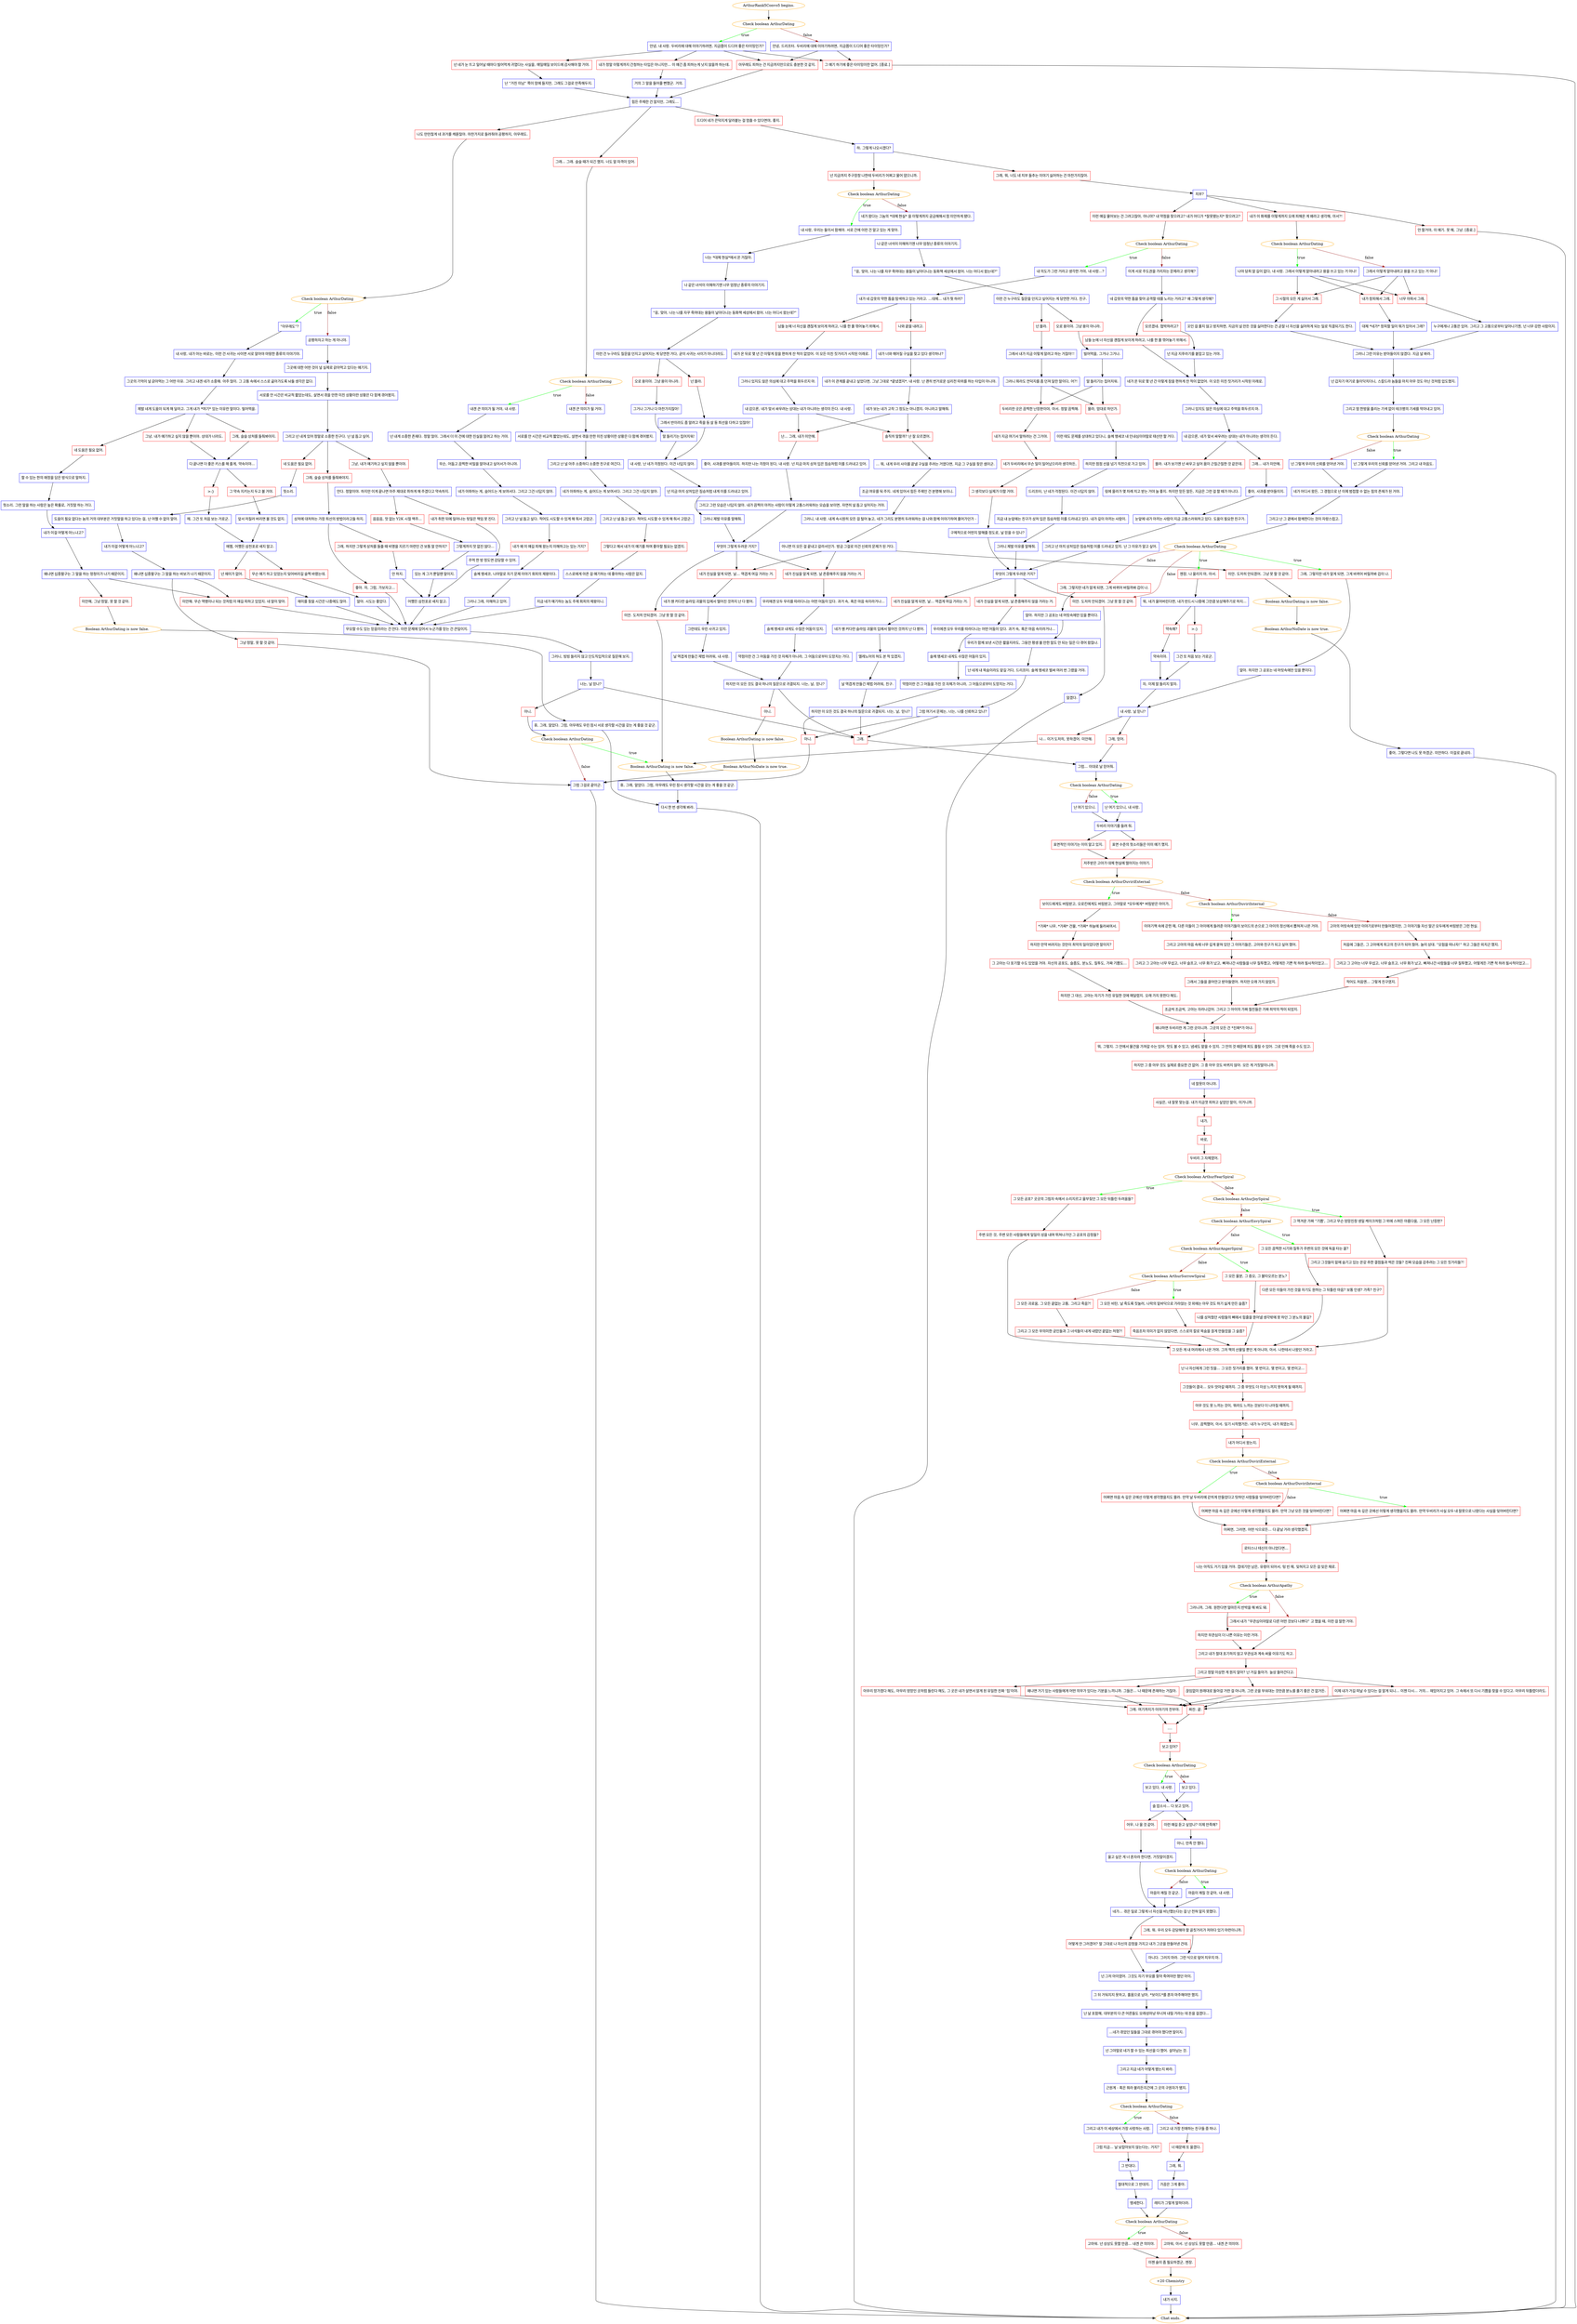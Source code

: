 digraph {
	"ArthurRank5Convo5 begins." [color=orange];
		"ArthurRank5Convo5 begins." -> j4106800456;
	j4106800456 [label="Check boolean ArthurDating",color=orange];
		j4106800456 -> j2489199652 [label=true,color=green];
		j4106800456 -> j3402336561 [label=false,color=brown];
	j2489199652 [label="안녕, 내 사랑. 두비리에 대해 이야기하려면, 지금쯤이 드디어 좋은 타이밍인가?",shape=box,color=blue];
		j2489199652 -> j1679583271;
		j2489199652 -> j1167940117;
		j2489199652 -> j674295606;
		j2489199652 -> j2979819892;
	j3402336561 [label="안녕, 드리프터. 두비리에 대해 이야기하려면, 지금쯤이 드디어 좋은 타이밍인가?",shape=box,color=blue];
		j3402336561 -> j674295606;
		j3402336561 -> j2979819892;
	j1679583271 [label="넌 네가 눈 뜨고 일어날 때마다 빌어먹게 귀엽다는 사실을, 매일매일 보이드에 감사해야 할 거야.",shape=box,color=red];
		j1679583271 -> j1053087966;
	j1167940117 [label="내가 정말 이렇게까지 간청하는 타입은 아니지만... 이 얘긴 좀 피하는게 낫지 않을까 하는데.",shape=box,color=red];
		j1167940117 -> j650954020;
	j674295606 [label="아무래도 피하는 건 지금까지만으로도 충분한 것 같지.",shape=box,color=red];
		j674295606 -> j137416999;
	j2979819892 [label="그 얘기 하기에 좋은 타이밍이란 없어. [종료.]",shape=box,color=red];
		j2979819892 -> "Chat ends.";
	j1053087966 [label="난 \"거친 미남\" 쪽이 맘에 들지만, 그래도 그걸로 만족해두지.",shape=box,color=blue];
		j1053087966 -> j137416999;
	j650954020 [label="거의 그 말을 들어줄 뻔했군. 거의.",shape=box,color=blue];
		j650954020 -> j137416999;
	j137416999 [label="힘든 주제란 건 알지만, 그래도...",shape=box,color=blue];
		j137416999 -> j2750066683;
		j137416999 -> j2474600206;
		j137416999 -> j1713809047;
	"Chat ends." [color=orange];
	j2750066683 [label="그래... 그래. 슬슬 때가 되긴 했지. 너도 알 자격이 있어.",shape=box,color=red];
		j2750066683 -> j813636759;
	j2474600206 [label="나도 만만찮게 네 과거를 캐묻잖아. 마찬가지로 들려줘야 공평하지, 아무래도.",shape=box,color=red];
		j2474600206 -> j2816300089;
	j1713809047 [label="드디어 네가 끈덕지게 달라붙는 걸 멈출 수 있다면야, 좋지.",shape=box,color=red];
		j1713809047 -> j2828569774;
	j813636759 [label="Check boolean ArthurDating",color=orange];
		j813636759 -> j1451646685 [label=true,color=green];
		j813636759 -> j1683630779 [label=false,color=brown];
	j2816300089 [label="Check boolean ArthurDating",color=orange];
		j2816300089 -> j2532670930 [label=true,color=green];
		j2816300089 -> j3382348327 [label=false,color=brown];
	j2828569774 [label="하. 그렇게 나오시겠다?",shape=box,color=blue];
		j2828569774 -> j4093667675;
		j2828569774 -> j3534849456;
	j1451646685 [label="내겐 큰 의미가 될 거야, 내 사랑.",shape=box,color=blue];
		j1451646685 -> j3931471864;
	j1683630779 [label="내겐 큰 의미가 될 거야.",shape=box,color=blue];
		j1683630779 -> j3411496839;
	j2532670930 [label="\"아무래도\"?",shape=box,color=blue];
		j2532670930 -> j1682741047;
	j3382348327 [label="공평하자고 하는 게 아니야.",shape=box,color=blue];
		j3382348327 -> j1108877482;
	j4093667675 [label="넌 지금까지 주구장창 나한테 두비리가 어쩌고 물어 댔으니까.",shape=box,color=red];
		j4093667675 -> j4256743418;
	j3534849456 [label="그래, 뭐, 너도 네 치부 들추는 이야기 싫어하는 건 마찬가지잖아.",shape=box,color=red];
		j3534849456 -> j4023940899;
	j3931471864 [label="넌 내게 소중한 존재다. 정말 많이. 그래서 더 이 건에 대한 진실을 알려고 하는 거야.",shape=box,color=blue];
		j3931471864 -> j4018638980;
	j3411496839 [label="서로를 안 시간은 비교적 짧았는데도, 살면서 겪을 만한 미친 상황이란 상황은 다 함께 겪어봤지.",shape=box,color=blue];
		j3411496839 -> j3716772780;
	j1682741047 [label="내 사랑, 내가 아는 바로는, 이런 건 사귀는 사이면 서로 알아야 마땅한 종류의 이야기야.",shape=box,color=blue];
		j1682741047 -> j53303999;
	j1108877482 [label="그곳에 대한 어떤 것이 널 실제로 갉아먹고 있다는 얘기지.",shape=box,color=blue];
		j1108877482 -> j3560014821;
	j4256743418 [label="Check boolean ArthurDating",color=orange];
		j4256743418 -> j413747857 [label=true,color=green];
		j4256743418 -> j129161738 [label=false,color=brown];
	j4023940899 [label="치부?",shape=box,color=blue];
		j4023940899 -> j3407728509;
		j4023940899 -> j1276856106;
		j4023940899 -> j1914401944;
	j4018638980 [label="무슨, 어둡고 끔찍한 비밀을 알아내고 싶어서가 아니야.",shape=box,color=blue];
		j4018638980 -> j3748981363;
	j3716772780 [label="그리고 난 널 아주 소중하디 소중한 친구로 여긴다.",shape=box,color=blue];
		j3716772780 -> j3210530388;
	j53303999 [label="그곳의 기억이 널 갉아먹는 그 어떤 이유. 그리고 내겐 네가 소중해. 아주 많이. 그 고통 속에서 스스로 곪아가도록 놔둘 생각은 없다.",shape=box,color=blue];
		j53303999 -> j2059577854;
	j3560014821 [label="서로를 안 시간은 비교적 짧았는데도, 살면서 겪을 만한 미친 상황이란 상황은 다 함께 겪어봤지.",shape=box,color=blue];
		j3560014821 -> j2687883934;
	j413747857 [label="내 사랑, 우리는 둘이서 함께야. 서로 간에 이런 건 알고 있는 게 맞아.",shape=box,color=blue];
		j413747857 -> j1347660295;
	j129161738 [label="네가 왔다는 그놈의 *대체 현실* 을 이렇게까지 궁금해해서 참 미안하게 됐다.",shape=box,color=blue];
		j129161738 -> j3793746806;
	j3407728509 [label="이런 얘길 물어보는 건 그려고잖아, 아니야? 내 약점을 찾으려고? 내가 어디가 *잘못됐는지* 찾으려고?",shape=box,color=red];
		j3407728509 -> j1328464596;
	j1276856106 [label="내가 이 화제를 이렇게까지 오래 피해온 게 왜라고 생각해, 아서?!",shape=box,color=red];
		j1276856106 -> j681698609;
	j1914401944 [label="안 할거야, 이 얘기. 못 해, 그냥. [종료.]",shape=box,color=red];
		j1914401944 -> "Chat ends.";
	j3748981363 [label="네가 아파하는 게, 숨어드는 게 보여서다. 그리고 그건 너답지 않아.",shape=box,color=blue];
		j3748981363 -> j1041505571;
	j3210530388 [label="네가 아파하는 게, 숨어드는 게 보여서다. 그리고 그건 너답지 않아.",shape=box,color=blue];
		j3210530388 -> j1561865452;
	j2059577854 [label="제발 네게 도움이 되게 해 달라고. 그게 내가 *여기* 있는 이유란 말이다. 빌어먹을.",shape=box,color=blue];
		j2059577854 -> j3874398571;
		j2059577854 -> j1796903508;
		j2059577854 -> j1516327853;
	j2687883934 [label="그리고 넌 내게 있어 정말로 소중한 친구다. 난 널 돕고 싶어.",shape=box,color=blue];
		j2687883934 -> j2112513375;
		j2687883934 -> j2336705116;
		j2687883934 -> j2830203417;
	j1347660295 [label="너는 *대체 현실*에서 온 거잖아.",shape=box,color=blue];
		j1347660295 -> j1139795081;
	j3793746806 [label="나 같은 녀석이 이해하기엔 너무 엄청난 종류의 이야기지.",shape=box,color=blue];
		j3793746806 -> j280126508;
	j1328464596 [label="Check boolean ArthurDating",color=orange];
		j1328464596 -> j3726020506 [label=true,color=green];
		j1328464596 -> j3211465765 [label=false,color=brown];
	j681698609 [label="Check boolean ArthurDating",color=orange];
		j681698609 -> j489312470 [label=true,color=green];
		j681698609 -> j400489534 [label=false,color=brown];
	j1041505571 [label="그리고 난 널 돕고 싶다. 적어도 시도할 수 있게 해 줘서 고맙군.",shape=box,color=blue];
		j1041505571 -> j3280323844;
	j1561865452 [label="그리고 난 널 돕고 싶다. 적어도 시도할 수 있게 해 줘서 고맙군.",shape=box,color=blue];
		j1561865452 -> j2697141201;
	j3874398571 [label="네 도움은 필요 없어.",shape=box,color=red];
		j3874398571 -> j3953500440;
	j1796903508 [label="그냥, 내가 얘기하고 싶지 않을 뿐이야. 상대가 너라도.",shape=box,color=red];
		j1796903508 -> j2699779230;
	j1516327853 [label="그래, 슬슬 상처를 들춰봐야지.",shape=box,color=red];
		j1516327853 -> j2699779230;
	j2112513375 [label="그냥, 내가 얘기하고 싶지 않을 뿐이야.",shape=box,color=red];
		j2112513375 -> j534223176;
	j2336705116 [label="그래, 슬슬 상처를 들춰봐야지.",shape=box,color=red];
		j2336705116 -> j845589616;
	j2830203417 [label="네 도움은 필요 없어.",shape=box,color=red];
		j2830203417 -> j137232747;
	j1139795081 [label="나 같은 녀석이 이해하기엔 너무 엄청난 종류의 이야기지.",shape=box,color=blue];
		j1139795081 -> j2039058788;
	j280126508 [label="\"응, 맞아, 나는 나를 자꾸 죽여대는 용들이 날아다니는 동화책 세상에서 왔어. 너는 어디서 왔는데?\"",shape=box,color=blue];
		j280126508 -> j367324372;
	j3726020506 [label="내 의도가 그런 거라고 생각한 거야, 내 사랑...?",shape=box,color=blue];
		j3726020506 -> j3915868476;
	j3211465765 [label="이게 서로 주도권을 가리자는 문제라고 생각해?",shape=box,color=blue];
		j3211465765 -> j3826826322;
	j489312470 [label="나야 당최 알 길이 없다, 내 사랑. 그래서 이렇게 알아내려고 용을 쓰고 있는 거 아냐!",shape=box,color=blue];
		j489312470 -> j135671717;
		j489312470 -> j2797438394;
		j489312470 -> j2417725853;
	j400489534 [label="그래서 이렇게 알아내려고 용을 쓰고 있는 거 아냐!",shape=box,color=blue];
		j400489534 -> j135671717;
		j400489534 -> j2797438394;
		j400489534 -> j2417725853;
	j3280323844 [label="내가 왜 이 얘길 피해 왔는지 이해하고는 있는 거지?",shape=box,color=red];
		j3280323844 -> j2526500016;
	j2697141201 [label="그렇다고 해서 내가 이 얘기를 하며 좋아할 필요는 없겠지.",shape=box,color=red];
		j2697141201 -> j2850849978;
	j3953500440 [label="할 수 있는 한의 애정을 담은 방식으로 말하지.",shape=box,color=blue];
		j3953500440 -> j2367516943;
	j2699779230 [label="다 끝나면 더 좋은 키스를 해 줄게, 약속이야...",shape=box,color=blue];
		j2699779230 -> j479171415;
		j2699779230 -> j2664854455;
	j534223176 [label="안다. 정말이야. 하지만 이게 끝나면 아주 제대로 취하게 해 주겠다고 약속하지.",shape=box,color=blue];
		j534223176 -> j3580235885;
		j534223176 -> j2387451597;
	j845589616 [label="상처에 대처하는 가장 최선의 방법이라고들 하지.",shape=box,color=blue];
		j845589616 -> j1260442917;
		j845589616 -> j639911664;
	j137232747 [label="헛소리.",shape=box,color=blue];
		j137232747 -> j3520258936;
	j2039058788 [label="\"응, 맞아, 나는 나를 자꾸 죽여대는 용들이 날아다니는 동화책 세상에서 왔어. 너는 어디서 왔는데?\"",shape=box,color=blue];
		j2039058788 -> j2843854819;
	j367324372 [label="이런 건 누구라도 질문을 던지고 싶어지는 게 당연한 거다, 친구.",shape=box,color=blue];
		j367324372 -> j1773196649;
		j367324372 -> j1208908025;
	j3915868476 [label="내가 네 갑옷의 약한 틈을 탐색하고 있는 거라고. ...대체... 내가 뭣 하러?",shape=box,color=blue];
		j3915868476 -> j3805596108;
		j3915868476 -> j1722334069;
	j3826826322 [label="네 갑옷의 약한 틈을 찾아 공격할 데를 노리는 거라고? 왜 그렇게 생각해?",shape=box,color=blue];
		j3826826322 -> j2160055443;
		j3826826322 -> j3285273299;
	j135671717 [label="내가 창피해서 그래.",shape=box,color=red];
		j135671717 -> j3861379613;
	j2797438394 [label="너무 아파서 그래.",shape=box,color=red];
		j2797438394 -> j2621917296;
	j2417725853 [label="그 시절의 모든 게 싫어서 그래.",shape=box,color=red];
		j2417725853 -> j544509250;
	j2526500016 [label="솔꼐 맹세코, 나야말로 자기 문제 이야기 회피의 제왕이다.",shape=box,color=blue];
		j2526500016 -> j102668215;
	j2850849978 [label="스스로에게 아픈 걸 얘기하는 데 좋아하는 사람은 없지.",shape=box,color=blue];
		j2850849978 -> j3387261823;
	j2367516943 [label="헛소리. 그런 말을 하는 사람은 높은 확률로, 거짓말 하는 거다.",shape=box,color=blue];
		j2367516943 -> j2138808078;
	j479171415 [label="그 약속 지키는지 두고 볼 거야.",shape=box,color=red];
		j479171415 -> j2541952307;
	j2664854455 [label=">:}",shape=box,color=red];
		j2664854455 -> j2148190885;
	j3580235885 [label="음음음, 맛 없는 Y2K 시절 맥주...",shape=box,color=red];
		j3580235885 -> j888861133;
	j2387451597 [label="내가 취한 뒤에 일어나는 뒷일은 책임 못 진다.",shape=box,color=red];
		j2387451597 -> j3423999419;
	j1260442917 [label="그래, 하지만 그렇게 상처를 들출 때 비명을 지르기 마련인 건 보통 말 안하지?",shape=box,color=red];
		j1260442917 -> j3346900611;
	j639911664 [label="좋아. 자, 그럼, 가보자고...",shape=box,color=red];
		j639911664 -> j2527853094;
	j3520258936 [label="도움이 필요 없다는 놈의 거의 대부분은 거짓말을 하고 있다는 걸, 난 어쩔 수 없이 알아.",shape=box,color=blue];
		j3520258936 -> j1733183298;
	j2843854819 [label="이런 건 누구라도 질문을 던지고 싶어지는 게 당연한 거다, 굳이 사귀는 사이가 아니더라도.",shape=box,color=blue];
		j2843854819 -> j1060569753;
		j2843854819 -> j1527698920;
	j1773196649 [label="넌 몰라.",shape=box,color=red];
		j1773196649 -> j3880776876;
	j1208908025 [label="오로 용이야. 그냥 용이 아니라.",shape=box,color=red];
		j1208908025 -> j2311074591;
	j3805596108 [label="남들 눈에 너 자신을 괜찮게 보이게 하려고, 나를 한 풀 꺾어놓기 위해서.",shape=box,color=red];
		j3805596108 -> j2691080212;
	j1722334069 [label="나와 끝을 내려고.",shape=box,color=red];
		j1722334069 -> j3129849337;
	j2160055443 [label="남들 눈에 너 자신을 괜찮게 보이게 하려고, 나를 한 풀 꺾어놓기 위해서.",shape=box,color=red];
		j2160055443 -> j2870638799;
	j3285273299 [label="모르겠네. 협박하려고?",shape=box,color=red];
		j3285273299 -> j2696850223;
	j3861379613 [label="대체 *네가* 창피할 일이 뭐가 있어서 그래?",shape=box,color=blue];
		j3861379613 -> j296507678;
	j2621917296 [label="누구에게나 고통은 있어. 그리고 그 고통으로부터 달아나기엔, 넌 너무 강한 사람이지.",shape=box,color=blue];
		j2621917296 -> j296507678;
	j544509250 [label="꼬인 걸 풀지 않고 방치하면, 지금의 널 만든 것을 싫어한다는 건 곧잘 너 자신을 싫어하게 되는 일로 직결되기도 한다.",shape=box,color=blue];
		j544509250 -> j296507678;
	j102668215 [label="그러니 그래, 이해하고 있어.",shape=box,color=blue];
		j102668215 -> j2527853094;
	j3387261823 [label="지금 네가 얘기하는 놈도 주제 회피의 제왕이니.",shape=box,color=blue];
		j3387261823 -> j2527853094;
	j2138808078 [label="내가 이걸 어떻게 아느냐고?",shape=box,color=blue];
		j2138808078 -> j1663662452;
	j2541952307 [label="앞서 저질러 버리면 볼 것도 없지.",shape=box,color=blue];
		j2541952307 -> j2762529112;
	j2148190885 [label="헤. 그건 또 처음 보는 거로군.",shape=box,color=blue];
		j2148190885 -> j2762529112;
	j888861133 [label="그렇게까지 맛 없진 않다...",shape=box,color=blue];
		j888861133 -> j3359260634;
	j3423999419 [label="주먹 한 방 정도면 감당할 수 있어.",shape=box,color=blue];
		j3423999419 -> j106203274;
	j3346900611 [label="안 하지.",shape=box,color=blue];
		j3346900611 -> j106203274;
	j2527853094 [label="무모할 수도 있는 믿음이라는 건 안다. 이런 문제에 있어서 누군가를 믿는 건 큰일이지.",shape=box,color=blue];
		j2527853094 -> j381965696;
	j1733183298 [label="내가 이걸 어떻게 아느냐고?",shape=box,color=blue];
		j1733183298 -> j2776849591;
	j1060569753 [label="넌 몰라.",shape=box,color=red];
		j1060569753 -> j392257911;
	j1527698920 [label="오로 용이야. 그냥 용이 아니라.",shape=box,color=red];
		j1527698920 -> j2096467552;
	j3880776876 [label="그래서 내가 지금 이렇게 알려고 하는 거잖아!!",shape=box,color=blue];
		j3880776876 -> j1769129490;
	j2311074591 [label="빌어먹을, 그거나 그거나.",shape=box,color=blue];
		j2311074591 -> j2937936031;
	j2691080212 [label="네가 온 뒤로 몇 년 간 이렇게 잠을 편하게 잔 적이 없었어. 이 모든 미친 짓거리가 시작된 이래로.",shape=box,color=blue];
		j2691080212 -> j2902758564;
	j3129849337 [label="내가 너와 헤어질 구실을 찾고 있다 생각하나?",shape=box,color=blue];
		j3129849337 -> j3874037587;
	j2870638799 [label="네가 온 뒤로 몇 년 간 이렇게 잠을 편하게 잔 적이 없었어. 이 모든 미친 짓거리가 시작된 이래로.",shape=box,color=blue];
		j2870638799 -> j1610966321;
	j2696850223 [label="넌 지금 지푸라기를 붙잡고 있는 거야.",shape=box,color=blue];
		j2696850223 -> j2870638799;
	j296507678 [label="그러니 그런 이유는 받아들이지 않겠다. 지금 널 봐라.",shape=box,color=blue];
		j296507678 -> j3146796647;
	j1663662452 [label="왜냐면 십중팔구는 그 말을 하는 멍청이가 나기 때문이지.",shape=box,color=blue];
		j1663662452 -> j568368511;
		j1663662452 -> j4211374928;
	j2762529112 [label="에헴, 어쨌든 삼천포로 새지 말고.",shape=box,color=blue];
		j2762529112 -> j1342739966;
		j2762529112 -> j3241209582;
	j3359260634 [label="있는 게 그거 뿐일땐 말이지.",shape=box,color=blue];
		j3359260634 -> j106203274;
	j106203274 [label="어쨌든 삼천포로 새지 말고.",shape=box,color=blue];
		j106203274 -> j2527853094;
	j381965696 [label="그러니, 빙빙 돌리지 않고 단도직입적으로 질문해 보지.",shape=box,color=blue];
		j381965696 -> j408636813;
	j2776849591 [label="왜냐면 십중팔구는 그 말을 하는 바보가 나기 때문이지.",shape=box,color=blue];
		j2776849591 -> j568368511;
		j2776849591 -> j4258759447;
	j392257911 [label="그래서 반이라도 좀 알려고 죽을 둥 살 둥 최선을 다하고 있잖아!",shape=box,color=blue];
		j392257911 -> j2583314641;
	j2096467552 [label="그거나 그거나 다 마찬가지잖아!",shape=box,color=blue];
		j2096467552 -> j3345263409;
	j1769129490 [label="그러니 뭐라도 껀덕지를 좀 던져 달란 말이다, 어?!",shape=box,color=blue];
		j1769129490 -> j4131865442;
		j1769129490 -> j3305403070;
	j2937936031 [label="말 돌리기는 집어치워.",shape=box,color=blue];
		j2937936031 -> j4131865442;
		j2937936031 -> j3305403070;
	j2902758564 [label="그러니 있지도 않은 의심에 대고 주먹을 휘두르지 마.",shape=box,color=blue];
		j2902758564 -> j24392200;
	j3874037587 [label="내가 이 관계를 끝내고 싶었다면, 그냥 그대로 *끝냈겠지*, 내 사랑. 난 괜히 번거로운 심리전 따위를 하는 타입이 아니야.",shape=box,color=blue];
		j3874037587 -> j811952068;
	j1610966321 [label="그러니 있지도 않은 의심에 대고 주먹을 휘두르지 마.",shape=box,color=blue];
		j1610966321 -> j531338815;
	j3146796647 [label="넌 갑자기 여기로 들이닥치더니, 스칼드라 놈들을 마치 아무 것도 아닌 것처럼 압도했지.",shape=box,color=blue];
		j3146796647 -> j3908361530;
	j568368511 [label="미안해. 무슨 역병이나 되는 것처럼 이 얘길 피하고 있었지. 네 말이 맞아.",shape=box,color=red];
		j568368511 -> j2527853094;
	j4211374928 [label="미안해, 그냥 정말, 못 할 것 같아.",shape=box,color=red];
		j4211374928 -> j3502907164;
	j1342739966 [label="넌 재미가 없어.",shape=box,color=red];
		j1342739966 -> j4161195945;
	j3241209582 [label="무슨 얘기 하고 있었는지 잊어버리길 슬쩍 바랬는데.",shape=box,color=red];
		j3241209582 -> j1227428084;
	j408636813 [label="너는, 날 믿나?",shape=box,color=blue];
		j408636813 -> j4013738541;
		j408636813 -> j812195144;
	j4258759447 [label="그냥 정말, 못 할 것 같아.",shape=box,color=red];
		j4258759447 -> j1689335259;
	j2583314641 [label="내 사랑, 난 네가 걱정된다. 이건 너답지 않아.",shape=box,color=blue];
		j2583314641 -> j4130784445;
	j3345263409 [label="말 돌리기는 집어치워!",shape=box,color=blue];
		j3345263409 -> j2583314641;
	j4131865442 [label="두비리란 곳은 끔찍한 난장판이야, 아서. 정말 끔찍해.",shape=box,color=red];
		j4131865442 -> j3351893570;
	j3305403070 [label="몰라, 맘대로 하던가.",shape=box,color=red];
		j3305403070 -> j460343263;
	j24392200 [label="내 감으론, 네가 맞서 싸우려는 상대는 내가 아니라는 생각이 든다. 내 사랑.",shape=box,color=blue];
		j24392200 -> j2984530596;
		j24392200 -> j3295373006;
	j811952068 [label="네가 보는 내가 고작 그 정도는 아니겠지. 아니라고 말해줘.",shape=box,color=blue];
		j811952068 -> j2984530596;
		j811952068 -> j3295373006;
	j531338815 [label="내 감으론, 네가 맞서 싸우려는 상대는 내가 아니라는 생각이 든다.",shape=box,color=blue];
		j531338815 -> j153530479;
		j531338815 -> j3920552080;
	j3908361530 [label="그리고 땀 한방울 흘리는 기색 없이 테크병의 기세를 막아내고 있어.",shape=box,color=blue];
		j3908361530 -> j3874916649;
	j3502907164 [label="Boolean ArthurDating is now false.",color=orange];
		j3502907164 -> j2238080227;
	j4161195945 [label="재미를 찾을 시간은 나중에도 많아.",shape=box,color=blue];
		j4161195945 -> j2527853094;
	j1227428084 [label="알아. 시도는 좋았다.",shape=box,color=blue];
		j1227428084 -> j2527853094;
	j4013738541 [label="그래.",shape=box,color=red];
		j4013738541 -> j2984519425;
	j812195144 [label="아니.",shape=box,color=red];
		j812195144 -> j756413796;
	j1689335259 [label="그럼 그걸로 끝이군.",shape=box,color=blue];
		j1689335259 -> "Chat ends.";
	j4130784445 [label="넌 지금 마치 상처입은 짐승처럼 내게 이를 드러내고 있어.",shape=box,color=blue];
		j4130784445 -> j3669730529;
	j3351893570 [label="내가 지금 여기서 말하려는 건 그거야.",shape=box,color=red];
		j3351893570 -> j4293964439;
	j460343263 [label="이런 태도 문제를 상대하고 있다니, 솔께 맹세코 내 인내심이야말로 태산만 할 거다.",shape=box,color=blue];
		j460343263 -> j542329358;
	j2984530596 [label="난... 그래, 내가 미안해.",shape=box,color=red];
		j2984530596 -> j2849806926;
	j3295373006 [label="솔직히 말할까? 난 잘 모르겠어.",shape=box,color=red];
		j3295373006 -> j3908262141;
	j153530479 [label="그래... 내가 미안해.",shape=box,color=red];
		j153530479 -> j3845373637;
	j3920552080 [label="몰라. 내가 보기엔 넌 싸우고 싶어 몸이 근질근질한 것 같은데.",shape=box,color=red];
		j3920552080 -> j3847475841;
	j3874916649 [label="Check boolean ArthurDating",color=orange];
		j3874916649 -> j708677458 [label=true,color=green];
		j3874916649 -> j2136874258 [label=false,color=brown];
	j2238080227 [label="휴, 그래, 알았다. 그럼, 아무래도 우린 잠시 서로 생각할 시간을 갖는 게 좋을 것 같군.",shape=box,color=blue];
		j2238080227 -> j229228824;
	j2984519425 [label="그럼... 이대로 날 믿어줘.",shape=box,color=blue];
		j2984519425 -> j2112843565;
	j756413796 [label="Check boolean ArthurDating",color=orange];
		j756413796 -> j1734442416 [label=true,color=green];
		j756413796 -> j1689335259 [label=false,color=brown];
	j3669730529 [label="그러니 제발 이유를 말해줘.",shape=box,color=blue];
		j3669730529 -> j3921536089;
	j4293964439 [label="네가 두비리에서 무슨 일이 일어났으리라 생각하든,",shape=box,color=red];
		j4293964439 -> j2531800201;
	j542329358 [label="하지만 점점 선을 넘기 직전으로 가고 있어.",shape=box,color=blue];
		j542329358 -> j1043577194;
	j2849806926 [label="좋아, 사과를 받아들이지. 하지만 나는 걱정이 된다, 내 사랑. 넌 지금 마치 상처 입은 짐승처럼 이를 드러내고 있어.",shape=box,color=blue];
		j2849806926 -> j2006647771;
	j3908262141 [label="... 뭐, 내게 우리 사이를 끝낼 구실을 주려는 거였다면, 지금 그 구실을 찾은 셈이군.",shape=box,color=blue];
		j3908262141 -> j3971342146;
	j3845373637 [label="좋아, 사과를 받아들이지.",shape=box,color=blue];
		j3845373637 -> j3316921805;
	j3847475841 [label="링에 올라가 몇 차례 치고 받는 거야 늘 좋지. 하지만 믿든 말든, 지금은 그런 걸 할 때가 아니다.",shape=box,color=blue];
		j3847475841 -> j3316921805;
	j708677458 [label="넌 그렇게 우리의 신뢰를 얻어낸 거야. 그리고 내 마음도.",shape=box,color=blue];
		j708677458 -> j1477369293;
	j2136874258 [label="넌 그렇게 우리의 신뢰를 얻어낸 거야.",shape=box,color=blue];
		j2136874258 -> j1477369293;
	j229228824 [label="다시 한 번 생각해 봐라.",shape=box,color=blue];
		j229228824 -> "Chat ends.";
	j2112843565 [label="Check boolean ArthurDating",color=orange];
		j2112843565 -> j3727403393 [label=true,color=green];
		j2112843565 -> j1062001829 [label=false,color=brown];
	j1734442416 [label="Boolean ArthurDating is now false.",color=orange];
		j1734442416 -> j2894071883;
	j3921536089 [label="무엇이 그렇게 두려운 거지?",shape=box,color=blue];
		j3921536089 -> j897390435;
		j3921536089 -> j1090027316;
		j3921536089 -> j32797883;
	j2531800201 [label="그 생각보다 실제가 더할 거야.",shape=box,color=red];
		j2531800201 -> j354859813;
	j1043577194 [label="드리프터, 난 네가 걱정된다. 이건 너답지 않아.",shape=box,color=blue];
		j1043577194 -> j3209927149;
	j2006647771 [label="그리고 그런 모습은 너답지 않아. 내가 끔찍이 아끼는 사람이 이렇게 고통스러워하는 모습을 보이면, 자연히 널 돕고 싶어지는 거야.",shape=box,color=blue];
		j2006647771 -> j3921536089;
	j3971342146 [label="조금 여유를 둬 주지. 네게 있어서 힘든 주제인 건 분명해 보이니.",shape=box,color=blue];
		j3971342146 -> j4134324400;
	j3316921805 [label="눈앞에 내가 아끼는 사람이 지금 고통스러워하고 있다. 도움이 필요한 친구가.",shape=box,color=blue];
		j3316921805 -> j1753191019;
	j1477369293 [label="네가 어디서 왔든, 그 경험으로 넌 이제 범접할 수 없는 힘의 존재가 된 거야.",shape=box,color=blue];
		j1477369293 -> j3379029287;
	j3727403393 [label="난 여기 있으니, 내 사랑.",shape=box,color=blue];
		j3727403393 -> j2422879745;
	j1062001829 [label="난 여기 있으니.",shape=box,color=blue];
		j1062001829 -> j2422879745;
	j2894071883 [label="휴, 그래, 알았다. 그럼, 아무래도 우린 잠시 생각할 시간을 갖는 게 좋을 것 같군.",shape=box,color=blue];
		j2894071883 -> j229228824;
	j897390435 [label="미안. 도저히 안되겠어. 그냥 못 할 것 같아.",shape=box,color=red];
		j897390435 -> j1734442416;
	j1090027316 [label="네가 진실을 알게 되면, 날... 역겹게 여길 거라는 거.",shape=box,color=red];
		j1090027316 -> j600577686;
	j32797883 [label="네가 진실을 알게 되면, 날 존중해주지 않을 거라는 거.",shape=box,color=red];
		j32797883 -> j1516615607;
	j354859813 [label="구체적으로 어떤지 말해줄 정도로, 날 믿을 수 있나?",shape=box,color=blue];
		j354859813 -> j4132742832;
	j3209927149 [label="지금 내 눈앞에는 친구가 상처 입은 짐승처럼 이를 드러내고 있다. 내가 깊이 아끼는 사람이.",shape=box,color=blue];
		j3209927149 -> j1484334318;
	j4134324400 [label="그러니, 내 사랑. 내게 속시원히 모든 걸 털어 놓고, 네가 그리도 분명히 두려워하는 걸 나와 함께 이야기하며 풀어가던가 -",shape=box,color=blue];
		j4134324400 -> j1033172834;
	j1753191019 [label="그리고 넌 마치 상처입은 짐승처럼 이를 드러내고 있지. 난 그 이유가 알고 싶어.",shape=box,color=blue];
		j1753191019 -> j4132742832;
	j3379029287 [label="그리고 난 그 곁에서 함께한다는 것이 자랑스럽고.",shape=box,color=blue];
		j3379029287 -> j303845009;
	j2422879745 [label="두비리 이야기를 들려 줘.",shape=box,color=blue];
		j2422879745 -> j2583896229;
		j2422879745 -> j400191204;
	j600577686 [label="네가 웬 커다란 슬라임 괴물의 입에서 떨어진 것까지 난 다 봤어.",shape=box,color=blue];
		j600577686 -> j641651187;
	j1516615607 [label="우리에겐 모두 우리를 따라다니는 어떤 어둠이 있다. 과거 속, 혹은 마음 속이라거나...",shape=box,color=blue];
		j1516615607 -> j485896142;
	j4132742832 [label="무엇이 그렇게 두려운 거지?",shape=box,color=blue];
		j4132742832 -> j3857785991;
		j4132742832 -> j3116181002;
		j4132742832 -> j1955060558;
	j1484334318 [label="그러니 제발 이유를 말해줘.",shape=box,color=blue];
		j1484334318 -> j4132742832;
	j1033172834 [label="아니면 이 모든 걸 끝내고 갈라서던가. 방금 그걸로 이건 신뢰의 문제가 된 거다.",shape=box,color=blue];
		j1033172834 -> j1090027316;
		j1033172834 -> j32797883;
		j1033172834 -> j1990723816;
	j303845009 [label="Check boolean ArthurDating",color=orange];
		j303845009 -> j509248044 [label=true,color=green];
		j303845009 -> j3038128290 [label=true,color=green];
		j303845009 -> j2337189498 [label=false,color=brown];
		j303845009 -> j1955060558 [label=false,color=brown];
	j2583896229 [label="표면적인 이야기는 이미 알고 있지.",shape=box,color=red];
		j2583896229 -> j461537407;
	j400191204 [label="표면 수준의 헛소리들은 이미 얘기 했지.",shape=box,color=red];
		j400191204 -> j461537407;
	j641651187 [label="그런데도 우린 사귀고 있지.",shape=box,color=blue];
		j641651187 -> j4124019553;
	j485896142 [label="솔께 맹세코 내게도 수많은 어둠이 있지.",shape=box,color=blue];
		j485896142 -> j2566033136;
	j3857785991 [label="네가 진실을 알게 되면, 날... 역겹게 여길 거라는 거.",shape=box,color=red];
		j3857785991 -> j1569552322;
	j3116181002 [label="네가 진실을 알게 되면, 날 존중해주지 않을 거라는 거.",shape=box,color=red];
		j3116181002 -> j1107521627;
	j1955060558 [label="미안. 도저히 안되겠어. 그냥 못 할 것 같아.",shape=box,color=red];
		j1955060558 -> j4200683860;
	j1990723816 [label="미안. 도저히 안되겠어. 그냥 못 할 것 같아.",shape=box,color=red];
		j1990723816 -> j3220911802;
	j509248044 [label="젠장, 나 울리지 마, 아서.",shape=box,color=red];
		j509248044 -> j3631451358;
	j3038128290 [label="그래, 그렇지만 네가 알게 되면, 그게 바뀌어 버릴까봐 겁이 나.",shape=box,color=red];
		j3038128290 -> j3057860865;
	j2337189498 [label="그래, 그렇지만 네가 알게 되면, 그게 바뀌어 버릴까봐 겁이 나.",shape=box,color=red];
		j2337189498 -> j1757807351;
	j461537407 [label="저주받은 고아가 대체 현실에 떨어지는 이야기.",shape=box,color=red];
		j461537407 -> j2721145121;
	j4124019553 [label="날 역겹게 만들긴 제법 어려워, 내 사랑.",shape=box,color=blue];
		j4124019553 -> j3523428214;
	j2566033136 [label="약점이란 건 그 어둠을 가진 것 자체가 아니라, 그 어둠으로부터 도망치는 거다.",shape=box,color=blue];
		j2566033136 -> j3523428214;
	j1569552322 [label="네가 웬 커다란 슬라임 괴물의 입에서 떨어진 것까지 난 다 봤어.",shape=box,color=blue];
		j1569552322 -> j1074718814;
	j1107521627 [label="우리에겐 모두 우리를 따라다니는 어떤 어둠이 있다. 과거 속, 혹은 마음 속이라거나...",shape=box,color=blue];
		j1107521627 -> j1943342794;
	j4200683860 [label="알겠다.",shape=box,color=blue];
		j4200683860 -> "Chat ends.";
	j3220911802 [label="Boolean ArthurDating is now false.",color=orange];
		j3220911802 -> j2783308932;
	j3631451358 [label="뭐, 네가 울어버린다면, 내가 반드시 나중에 그만큼 보상해주기로 하지...",shape=box,color=blue];
		j3631451358 -> j2796453781;
		j3631451358 -> j1038518534;
	j3057860865 [label="알아. 하지만 그 공포는 네 머릿속에만 있을 뿐이다.",shape=box,color=blue];
		j3057860865 -> j2500836972;
	j1757807351 [label="알아. 하지만 그 공포는 네 머릿속에만 있을 뿐이다.",shape=box,color=blue];
		j1757807351 -> j3288024647;
	j2721145121 [label="Check boolean ArthurDuviriExternal",color=orange];
		j2721145121 -> j2023252861 [label=true,color=green];
		j2721145121 -> j2230506999 [label=false,color=brown];
	j3523428214 [label="하지만 이 모든 것도 결국 하나의 질문으로 귀결되지. 너는, 날, 믿나?",shape=box,color=blue];
		j3523428214 -> j4013738541;
		j3523428214 -> j791099407;
	j1074718814 [label="엘레노어의 혀도 본 적 있겠지.",shape=box,color=blue];
		j1074718814 -> j1953601968;
	j1943342794 [label="솔께 맹세코 내게도 수많은 어둠이 있지.",shape=box,color=blue];
		j1943342794 -> j4028770190;
	j2783308932 [label="Boolean ArthurNoDate is now true.",color=orange];
		j2783308932 -> j3692843213;
	j2796453781 [label="약속해?",shape=box,color=red];
		j2796453781 -> j2324446777;
	j1038518534 [label=">:}",shape=box,color=red];
		j1038518534 -> j3606357670;
	j2500836972 [label="내 사랑, 날 믿나?",shape=box,color=blue];
		j2500836972 -> j1817724405;
		j2500836972 -> j1267307778;
	j3288024647 [label="우리가 함께 보낸 시간은 짧을지라도, 그동안 평생 볼 만한 말도 안 되는 일은 다 겪어 왔잖나.",shape=box,color=blue];
		j3288024647 -> j715777000;
	j2023252861 [label="보이드에게도 버림받고, 오로킨에게도 버림받고, 그야말로 *모두에게* 버림받은 아이가,",shape=box,color=red];
		j2023252861 -> j1958281842;
	j2230506999 [label="Check boolean ArthurDuviriInternal",color=orange];
		j2230506999 -> j2419706027 [label=true,color=green];
		j2230506999 -> j1318717433 [label=false,color=brown];
	j791099407 [label="아니.",shape=box,color=red];
		j791099407 -> j3047239313;
	j1953601968 [label="날 역겹게 만들긴 제법 어려워, 친구.",shape=box,color=blue];
		j1953601968 -> j907161690;
	j4028770190 [label="약점이란 건 그 어둠을 가진 것 자체가 아니라, 그 어둠으로부터 도망치는 거다.",shape=box,color=blue];
		j4028770190 -> j907161690;
	j3692843213 [label="좋아, 그렇다면 나도 못 하겠군. 미안하다. 이걸로 끝내자.",shape=box,color=blue];
		j3692843213 -> "Chat ends.";
	j2324446777 [label="약속이야.",shape=box,color=blue];
		j2324446777 -> j1896072386;
	j3606357670 [label="그건 또 처음 보는 거로군.",shape=box,color=blue];
		j3606357670 -> j1896072386;
	j1817724405 [label="그래, 믿어.",shape=box,color=red];
		j1817724405 -> j2984519425;
	j1267307778 [label="나... 이거 도저히, 못하겠어. 미안해.",shape=box,color=red];
		j1267307778 -> j1734442416;
	j715777000 [label="난 네게 내 목숨이라도 맡길 거다, 드리프터. 솔께 맹세코 벌써 여러 번 그랬을 거야.",shape=box,color=blue];
		j715777000 -> j4252495020;
	j1958281842 [label="*가짜* 나무, *가짜* 건물, *가짜* 하늘에 둘러싸여서.",shape=box,color=red];
		j1958281842 -> j385337924;
	j2419706027 [label="이야기책 속에 갇힌 채, 다른 이들이 그 아이에게 들려준 이야기들이 보이드의 손으로 그 아이의 정신에서 뽑혀져 나온 거야.",shape=box,color=red];
		j2419706027 -> j1966701718;
	j1318717433 [label="고아의 머릿속에 있던 이야기로부터 만들어졌지만, 그 이야기들 자신 말곤 모두에게 버림받은 그런 현실.",shape=box,color=red];
		j1318717433 -> j978169049;
	j3047239313 [label="Boolean ArthurDating is now false.",color=orange];
		j3047239313 -> j322527813;
	j907161690 [label="하지만 이 모든 것도 결국 하나의 질문으로 귀결되지. 너는, 날, 믿나?",shape=box,color=blue];
		j907161690 -> j4013738541;
		j907161690 -> j2239649150;
	j1896072386 [label="자, 이제 말 돌리지 말자.",shape=box,color=blue];
		j1896072386 -> j2500836972;
	j4252495020 [label="그럼 여기서 문제는, 너는, 나를 신뢰하고 있나?",shape=box,color=blue];
		j4252495020 -> j4013738541;
		j4252495020 -> j2239649150;
	j385337924 [label="하지만 만약 버려지는 것만이 최악의 일이었다면 말이지?",shape=box,color=red];
		j385337924 -> j1027892351;
	j1966701718 [label="그리고 고아의 마음 속에 너무 깊게 묻혀 있던 그 이야기들은, 고아와 친구가 되고 싶어 했어.",shape=box,color=red];
		j1966701718 -> j1076547004;
	j978169049 [label="처음에 그들은, 그 고아에게 최고의 친구가 되어 줬어. 놀이 상대. \"모험을 떠나자!\" 하고 그들은 외치곤 했지.",shape=box,color=red];
		j978169049 -> j4120533189;
	j322527813 [label="Boolean ArthurNoDate is now true.",color=orange];
		j322527813 -> j1689335259;
	j2239649150 [label="아니.",shape=box,color=red];
		j2239649150 -> j1689335259;
	j1027892351 [label="그 고아는 다 포기할 수도 있었을 거야. 자신의 공포도, 슬픔도, 분노도, 질투도, 가짜 기쁨도...",shape=box,color=red];
		j1027892351 -> j2066521539;
	j1076547004 [label="그리고 그 고아는 너무 무섭고, 너무 슬프고, 너무 화가 났고, 빠져나간 사람들을 너무 질투했고, 어떻게든 기쁜 척 하려 필사적이었고...",shape=box,color=red];
		j1076547004 -> j1189522453;
	j4120533189 [label="그리고 그 고아는 너무 무섭고, 너무 슬프고, 너무 화가 났고, 빠져나간 사람들을 너무 질투했고, 어떻게든 기쁜 척 하려 필사적이었고...",shape=box,color=red];
		j4120533189 -> j31996961;
	j2066521539 [label="하지만 그 대신, 고아는 자기가 가진 유일한 것에 매달렸지. 오래 가지 못한다 해도.",shape=box,color=red];
		j2066521539 -> j2584485975;
	j1189522453 [label="그래서 그들을 끌어안고 받아들였어. 하지만 오래 가지 않았지.",shape=box,color=red];
		j1189522453 -> j299735909;
	j31996961 [label="적어도 처음엔... 그렇게 친구였지.",shape=box,color=red];
		j31996961 -> j299735909;
	j2584485975 [label="왜냐하면 두비리란 게 그런 곳이니까. 그곳의 모든 건 *진짜*가 아냐.",shape=box,color=red];
		j2584485975 -> j3165616768;
	j299735909 [label="조금씩 조금씩, 고아는 자라나갔어. 그리고 그 아이의 가짜 절친들은 가짜 최악의 적이 되었지.",shape=box,color=red];
		j299735909 -> j2584485975;
	j3165616768 [label="뭐, 그렇지. 그 안에서 물건을 가져갈 수는 있어. 맛도 볼 수 있고, 냄새도 맡을 수 있지. 그 안의 것 때문에 피도 흘릴 수 있어. 그로 인해 죽을 수도 있고.",shape=box,color=red];
		j3165616768 -> j881966986;
	j881966986 [label="하지만 그 중 아무 것도 실제로 중요한 건 없어. 그 중 아무 것도 바뀌지 않아. 모든 게 거짓말이니까.",shape=box,color=red];
		j881966986 -> j732250139;
	j732250139 [label="네 잘못이 아니야.",shape=box,color=blue];
		j732250139 -> j2156106139;
	j2156106139 [label="사실은, 내 잘못 맞는걸. 내가 지금껏 피하고 싶었던 말이, 이거니까.",shape=box,color=red];
		j2156106139 -> j63920433;
	j63920433 [label="내가,",shape=box,color=red];
		j63920433 -> j1146116451;
	j1146116451 [label="바로,",shape=box,color=red];
		j1146116451 -> j428285873;
	j428285873 [label="두비리 그 자체였어.",shape=box,color=red];
		j428285873 -> j1666063242;
	j1666063242 [label="Check boolean ArthurFearSpiral",color=orange];
		j1666063242 -> j1699459320 [label=true,color=green];
		j1666063242 -> j2992951070 [label=false,color=brown];
	j1699459320 [label="그 모든 공포? 곳곳의 그림자 속에서 소리지르고 울부짖던 그 모든 뒤틀린 두려움들?",shape=box,color=red];
		j1699459320 -> j1322979370;
	j2992951070 [label="Check boolean ArthurJoySpiral",color=orange];
		j2992951070 -> j3825874474 [label=true,color=green];
		j2992951070 -> j3235680043 [label=false,color=brown];
	j1322979370 [label="주변 모든 것, 주변 모든 사람들에게 일일이 성을 내며 뛰쳐나가던 그 공포의 감정들?",shape=box,color=red];
		j1322979370 -> j250672411;
	j3825874474 [label="그 역겨운 가짜 \"기쁨', 그리고 무슨 엉망진창 생일 케이크처럼 그 위에 스며든 아름다움, 그 모든 난장판?",shape=box,color=red];
		j3825874474 -> j180177924;
	j3235680043 [label="Check boolean ArthurEnvySpiral",color=orange];
		j3235680043 -> j2161670784 [label=true,color=green];
		j3235680043 -> j3433941800 [label=false,color=brown];
	j250672411 [label="그 모든 게 내 머리에서 나온 거야. 그저 책의 산물일 뿐인 게 아니야, 아서. 나한테서 나왔던 거라고.",shape=box,color=red];
		j250672411 -> j3829397407;
	j180177924 [label="그리고 그것들이 밑에 숨기고 있는 온갖 추한 결점들과 썩은 것들? 진짜 모습을 감추려는 그 모든 짓거리들?!",shape=box,color=red];
		j180177924 -> j250672411;
	j2161670784 [label="그 모든 끔찍한 시기와 질투가 주변의 모든 것에 독을 타는 꼴?",shape=box,color=red];
		j2161670784 -> j586082443;
	j3433941800 [label="Check boolean ArthurAngerSpiral",color=orange];
		j3433941800 -> j541390522 [label=true,color=green];
		j3433941800 -> j1040532951 [label=false,color=brown];
	j3829397407 [label="난 나 자신에게 그런 짓을... 그 모든 짓거리를 했어. 몇 번이고, 몇 번이고, 몇 번이고...",shape=box,color=red];
		j3829397407 -> j856676030;
	j586082443 [label="다른 모든 이들이 가진 것을 자기도 원하는 그 뒤틀린 마음? 보통 인생? 가족? 친구?",shape=box,color=red];
		j586082443 -> j250672411;
	j541390522 [label="그 모든 울분, 그 증오, 그 불타오르는 분노?",shape=box,color=red];
		j541390522 -> j1214065507;
	j1040532951 [label="Check boolean ArthurSorrowSpiral",color=orange];
		j1040532951 -> j1380572340 [label=true,color=green];
		j1040532951 -> j2304128683 [label=false,color=brown];
	j856676030 [label="그것들이 결국... 모두 앗아갈 때까지. 그 중 무엇도 더 이상 느끼지 못하게 될 때까지.",shape=box,color=red];
		j856676030 -> j3990769413;
	j1214065507 [label="나를 상처줬던 사람들의 뼈에서 힘줄을 뜯어낼 생각밖에 못 하던 그 분노의 불길?",shape=box,color=red];
		j1214065507 -> j250672411;
	j1380572340 [label="그 모든 비탄, 날 죽도록 짓눌러, 나락의 밑바닥으로 가라앉는 것 외에는 아무 것도 하기 싫게 만든 슬픔?",shape=box,color=red];
		j1380572340 -> j458013509;
	j2304128683 [label="그 모든 괴로움, 그 모든 끝없는 고통, 그리고 죽음?!",shape=box,color=red];
		j2304128683 -> j3191598541;
	j3990769413 [label="아무 것도 못 느끼는 것이, 뭐라도 느끼는 것보다 더 나아질 때까지.",shape=box,color=red];
		j3990769413 -> j4245016362;
	j458013509 [label="죽음조차 의미가 없지 않았다면, 스스로의 칼로 목숨을 끊게 만들었을 그 슬픔?",shape=box,color=red];
		j458013509 -> j250672411;
	j3191598541 [label="그리고 그 모든 무의미한 궁인들과 그 녀석들이 내게 내렸던 끝없는 처형?!",shape=box,color=red];
		j3191598541 -> j250672411;
	j4245016362 [label="너무, 끔찍했어, 아서. 잊기 시작했거든. 내가 누구인지, 내가 뭐였는지.",shape=box,color=red];
		j4245016362 -> j3626497201;
	j3626497201 [label="내가 어디서 왔는지.",shape=box,color=red];
		j3626497201 -> j563135247;
	j563135247 [label="Check boolean ArthurDuviriExternal",color=orange];
		j563135247 -> j4130716214 [label=true,color=green];
		j563135247 -> j1845441255 [label=false,color=brown];
	j4130716214 [label="어쩌면 마음 속 깊은 곳에선 이렇게 생각했을지도 몰라. 만약 날 두비리에 갇히게 만들었다고 탓하던 사람들을 잊어버린다면?",shape=box,color=red];
		j4130716214 -> j4009351410;
	j1845441255 [label="Check boolean ArthurDuviriInternal",color=orange];
		j1845441255 -> j610664156 [label=true,color=green];
		j1845441255 -> j885409491 [label=false,color=brown];
	j4009351410 [label="어쩌면, 그러면, 어떤 식으로든... 다 끝날 거라 생각했겠지.",shape=box,color=red];
		j4009351410 -> j4276100613;
	j610664156 [label="어쩌면 마음 속 깊은 곳에선 이렇게 생각했을지도 몰라. 만약 두비리가 사실 모두 내 잘못으로 나왔다는 사실을 잊어버린다면?",shape=box,color=red];
		j610664156 -> j4009351410;
	j885409491 [label="어쩌면 마음 속 깊은 곳에선 이렇게 생각했을지도 몰라. 만약 그냥 모든 것을 잊어버린다면?",shape=box,color=red];
		j885409491 -> j4009351410;
	j4276100613 [label="로터스나 테신이 아니었다면...",shape=box,color=red];
		j4276100613 -> j1690487947;
	j1690487947 [label="나는 아직도 거기 있을 거야. 껍데기만 남은, 유령이 되어서, 텅 빈 채, 잊혀지고 모든 걸 잊은 채로.",shape=box,color=red];
		j1690487947 -> j1603886550;
	j1603886550 [label="Check boolean ArthurApathy",color=orange];
		j1603886550 -> j2855449602 [label=true,color=green];
		j1603886550 -> j2724320911 [label=false,color=brown];
	j2855449602 [label="그러니까, 그래. 원한다면 얼마든지 반박을 해 봐도 돼.",shape=box,color=red];
		j2855449602 -> j3918695932;
	j2724320911 [label="그래서 내가 \"무관심이야말로 다른 어떤 것보다 나쁘다\" 고 했을 때, 이런 걸 말한 거야.",shape=box,color=red];
		j2724320911 -> j2334339982;
	j3918695932 [label="하지만 무관심이 더 나쁜 이유는 이런 거야.",shape=box,color=red];
		j3918695932 -> j2334339982;
	j2334339982 [label="그리고 내가 절대 포기하지 않고 무관심과 계속 싸울 이유기도 하고.",shape=box,color=red];
		j2334339982 -> j121505041;
	j121505041 [label="그리고 정말 이상한 게 뭔지 알아? 난 거길 돌아가. 늘상 돌아간다고.",shape=box,color=red];
		j121505041 -> j3898089124;
		j121505041 -> j212713265;
		j121505041 -> j3195706887;
		j121505041 -> j1493302311;
	j3898089124 [label="왜냐면 거기 있는 사람들에게 어떤 의무가 있다는 기분을 느끼니까. 그들은... 나 때문에 존재하는 거잖아.",shape=box,color=red];
		j3898089124 -> j472903466;
		j3898089124 -> j4080562450;
	j212713265 [label="아무리 망가졌다 해도, 아무리 엉망인 곳처럼 들린다 해도, 그 곳은 내가 살면서 알게 된 유일한 진짜 '집'이야.",shape=box,color=red];
		j212713265 -> j472903466;
		j212713265 -> j4080562450;
	j3195706887 [label="끊임없이 원래대로 돌아갈 거란 걸 아니까, 그런 곳을 부숴대는 것만큼 분노를 풀기 좋은 건 없거든.",shape=box,color=red];
		j3195706887 -> j4080562450;
		j3195706887 -> j472903466;
	j1493302311 [label="이제 내가 거길 떠날 수 있다는 걸 알게 되니... 이젠 다시... 거의... 재밌어지고 있어. 그 속에서 또 다시 기쁨을 찾을 수 있다고. 아무리 뒤틀렸더라도.",shape=box,color=red];
		j1493302311 -> j472903466;
		j1493302311 -> j4080562450;
	j472903466 [label="그래. 여기까지가 이야기의 전부야.",shape=box,color=red];
		j472903466 -> j2939342746;
	j4080562450 [label="짜잔. 끝.",shape=box,color=red];
		j4080562450 -> j2939342746;
	j2939342746 [label="....",shape=box,color=red];
		j2939342746 -> j2425713930;
	j2425713930 [label="보고 있어?",shape=box,color=red];
		j2425713930 -> j1121063144;
	j1121063144 [label="Check boolean ArthurDating",color=orange];
		j1121063144 -> j2550621503 [label=true,color=green];
		j1121063144 -> j374512637 [label=false,color=brown];
	j2550621503 [label="보고 있다, 내 사랑.",shape=box,color=blue];
		j2550621503 -> j1049770765;
	j374512637 [label="보고 있다.",shape=box,color=blue];
		j374512637 -> j1049770765;
	j1049770765 [label="솔 맙소사... 다 보고 있어.",shape=box,color=blue];
		j1049770765 -> j1934561114;
		j1049770765 -> j4157655715;
	j1934561114 [label="어우, 나 울 것 같아.",shape=box,color=red];
		j1934561114 -> j1859188411;
	j4157655715 [label="이런 얘길 듣고 싶었나? 이제 만족해?",shape=box,color=red];
		j4157655715 -> j3467377228;
	j1859188411 [label="울고 싶은 게 너 혼자라 한다면, 거짓말이겠지.",shape=box,color=blue];
		j1859188411 -> j516607032;
	j3467377228 [label="아니, 만족 안 했다.",shape=box,color=blue];
		j3467377228 -> j4267258726;
	j516607032 [label="네가... 겪은 일로 그렇게 너 자신을 비난했는다는 걸 난 전혀 알지 못했다.",shape=box,color=blue];
		j516607032 -> j2841067722;
		j516607032 -> j3960126249;
	j4267258726 [label="Check boolean ArthurDating",color=orange];
		j4267258726 -> j1593855732 [label=true,color=green];
		j4267258726 -> j507127199 [label=false,color=brown];
	j2841067722 [label="어떻게 안 그러겠어? 말 그대로 나 자신의 감정을 가지고 내가 그곳을 만들어낸 건데.",shape=box,color=red];
		j2841067722 -> j3249733087;
	j3960126249 [label="그래, 뭐. 우리 모두 감당해야 할 골칫거리가 저마다 있기 마련이니까.",shape=box,color=red];
		j3960126249 -> j24277459;
	j1593855732 [label="마음이 깨질 것 같아, 내 사랑.",shape=box,color=blue];
		j1593855732 -> j516607032;
	j507127199 [label="마음이 깨질 것 같군.",shape=box,color=blue];
		j507127199 -> j516607032;
	j3249733087 [label="넌 그저 아이였어. 그것도 자기 부모를 찾아 죽여야만 했던 아이.",shape=box,color=blue];
		j3249733087 -> j2316985427;
	j24277459 [label="아니다. 그러지 마라. 그런 식으로 덮어 치우지 마.",shape=box,color=blue];
		j24277459 -> j3249733087;
	j2316985427 [label="그 뒤 거둬지지 못하고, 홀몸으로 남아, *보이드*를 혼자 마주해야만 했지.",shape=box,color=blue];
		j2316985427 -> j2323600839;
	j2323600839 [label="난 날 포함해, 대부분의 다 큰 어른들도 모래성마냥 무너져 내릴 거라는 데 돈을 걸겠다...",shape=box,color=blue];
		j2323600839 -> j2878788934;
	j2878788934 [label="...네가 겪었던 일들을 그대로 겪어야 했다면 말이지.",shape=box,color=blue];
		j2878788934 -> j2672747490;
	j2672747490 [label="넌 그야말로 네가 할 수 있는 최선을 다 했어. 살아남는 것.",shape=box,color=blue];
		j2672747490 -> j2856246479;
	j2856246479 [label="그리고 지금 네가 어떻게 됐는지 봐라.",shape=box,color=blue];
		j2856246479 -> j3439384303;
	j3439384303 [label="근원계 - 혹은 뭐라 불리든지간에 그 곳의 구원자가 됐지.",shape=box,color=blue];
		j3439384303 -> j1780017826;
	j1780017826 [label="Check boolean ArthurDating",color=orange];
		j1780017826 -> j1702372333 [label=true,color=green];
		j1780017826 -> j2880065717 [label=false,color=brown];
	j1702372333 [label="그리고 내가 이 세상에서 가장 사랑하는 사람.",shape=box,color=blue];
		j1702372333 -> j1493556672;
	j2880065717 [label="그리고 내 가장 친애하는 친구들 중 하나.",shape=box,color=blue];
		j2880065717 -> j4035307982;
	j1493556672 [label="그럼 지금... 날 낮잡아보지 않는다는, 거지?",shape=box,color=red];
		j1493556672 -> j3150502471;
	j4035307982 [label="너 때문에 또 울겠다.",shape=box,color=red];
		j4035307982 -> j3280418327;
	j3150502471 [label="그 반대다.",shape=box,color=blue];
		j3150502471 -> j2638293248;
	j3280418327 [label="그래, 뭐.",shape=box,color=blue];
		j3280418327 -> j79778501;
	j2638293248 [label="절대적으로 그 반대지.",shape=box,color=blue];
		j2638293248 -> j1787205700;
	j79778501 [label="가끔은 그게 좋아.",shape=box,color=blue];
		j79778501 -> j2487751009;
	j1787205700 [label="맹세한다.",shape=box,color=blue];
		j1787205700 -> j25209126;
	j2487751009 [label="레티가 그렇게 말하더라.",shape=box,color=blue];
		j2487751009 -> j25209126;
	j25209126 [label="Check boolean ArthurDating",color=orange];
		j25209126 -> j3697046882 [label=true,color=green];
		j25209126 -> j2595545307 [label=false,color=brown];
	j3697046882 [label="고마워. 넌 상상도 못할 만큼... 내겐 큰 의미야.",shape=box,color=red];
		j3697046882 -> j1816307718;
	j2595545307 [label="고마워, 아서. 넌 상상도 못할 만큼... 내겐 큰 의미야.",shape=box,color=red];
		j2595545307 -> j1816307718;
	j1816307718 [label="이젠 술이 좀 필요하겠군, 젠장.",shape=box,color=red];
		j1816307718 -> j73032284;
	j73032284 [label="+20 Chemistry",color=orange];
		j73032284 -> j1035175553;
	j1035175553 [label="내가 사지.",shape=box,color=blue];
		j1035175553 -> "Chat ends.";
}